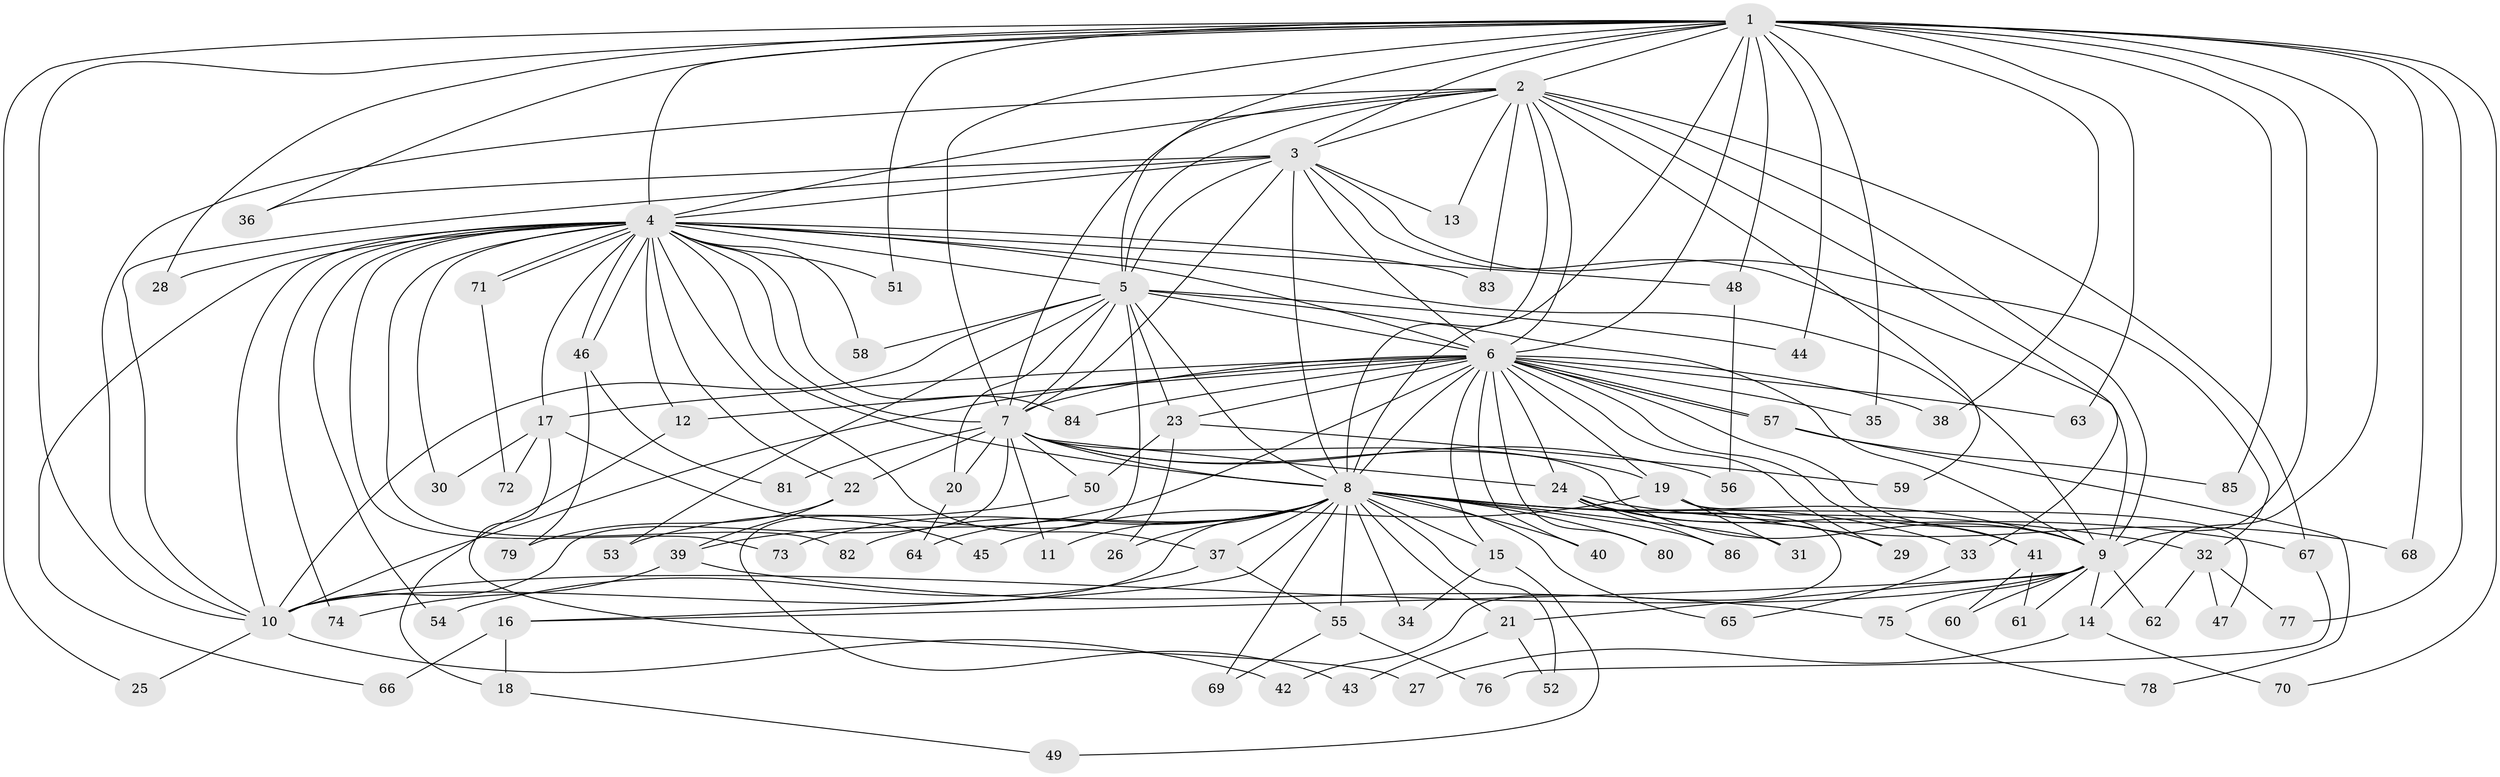 // Generated by graph-tools (version 1.1) at 2025/49/03/09/25 03:49:40]
// undirected, 86 vertices, 197 edges
graph export_dot {
graph [start="1"]
  node [color=gray90,style=filled];
  1;
  2;
  3;
  4;
  5;
  6;
  7;
  8;
  9;
  10;
  11;
  12;
  13;
  14;
  15;
  16;
  17;
  18;
  19;
  20;
  21;
  22;
  23;
  24;
  25;
  26;
  27;
  28;
  29;
  30;
  31;
  32;
  33;
  34;
  35;
  36;
  37;
  38;
  39;
  40;
  41;
  42;
  43;
  44;
  45;
  46;
  47;
  48;
  49;
  50;
  51;
  52;
  53;
  54;
  55;
  56;
  57;
  58;
  59;
  60;
  61;
  62;
  63;
  64;
  65;
  66;
  67;
  68;
  69;
  70;
  71;
  72;
  73;
  74;
  75;
  76;
  77;
  78;
  79;
  80;
  81;
  82;
  83;
  84;
  85;
  86;
  1 -- 2;
  1 -- 3;
  1 -- 4;
  1 -- 5;
  1 -- 6;
  1 -- 7;
  1 -- 8;
  1 -- 9;
  1 -- 10;
  1 -- 14;
  1 -- 25;
  1 -- 28;
  1 -- 35;
  1 -- 36;
  1 -- 38;
  1 -- 44;
  1 -- 48;
  1 -- 51;
  1 -- 63;
  1 -- 68;
  1 -- 70;
  1 -- 77;
  1 -- 85;
  2 -- 3;
  2 -- 4;
  2 -- 5;
  2 -- 6;
  2 -- 7;
  2 -- 8;
  2 -- 9;
  2 -- 10;
  2 -- 13;
  2 -- 33;
  2 -- 59;
  2 -- 67;
  2 -- 83;
  3 -- 4;
  3 -- 5;
  3 -- 6;
  3 -- 7;
  3 -- 8;
  3 -- 9;
  3 -- 10;
  3 -- 13;
  3 -- 32;
  3 -- 36;
  4 -- 5;
  4 -- 6;
  4 -- 7;
  4 -- 8;
  4 -- 9;
  4 -- 10;
  4 -- 12;
  4 -- 17;
  4 -- 22;
  4 -- 28;
  4 -- 30;
  4 -- 37;
  4 -- 46;
  4 -- 46;
  4 -- 48;
  4 -- 51;
  4 -- 54;
  4 -- 58;
  4 -- 66;
  4 -- 71;
  4 -- 71;
  4 -- 73;
  4 -- 74;
  4 -- 82;
  4 -- 83;
  4 -- 84;
  5 -- 6;
  5 -- 7;
  5 -- 8;
  5 -- 9;
  5 -- 10;
  5 -- 20;
  5 -- 23;
  5 -- 43;
  5 -- 44;
  5 -- 53;
  5 -- 58;
  6 -- 7;
  6 -- 8;
  6 -- 9;
  6 -- 10;
  6 -- 12;
  6 -- 15;
  6 -- 17;
  6 -- 19;
  6 -- 23;
  6 -- 24;
  6 -- 29;
  6 -- 35;
  6 -- 38;
  6 -- 39;
  6 -- 40;
  6 -- 41;
  6 -- 57;
  6 -- 57;
  6 -- 63;
  6 -- 80;
  6 -- 84;
  7 -- 8;
  7 -- 9;
  7 -- 10;
  7 -- 11;
  7 -- 19;
  7 -- 20;
  7 -- 22;
  7 -- 24;
  7 -- 50;
  7 -- 56;
  7 -- 81;
  8 -- 9;
  8 -- 10;
  8 -- 11;
  8 -- 15;
  8 -- 16;
  8 -- 21;
  8 -- 26;
  8 -- 31;
  8 -- 32;
  8 -- 33;
  8 -- 34;
  8 -- 37;
  8 -- 40;
  8 -- 52;
  8 -- 55;
  8 -- 64;
  8 -- 65;
  8 -- 69;
  8 -- 73;
  8 -- 80;
  8 -- 82;
  8 -- 86;
  9 -- 10;
  9 -- 14;
  9 -- 16;
  9 -- 21;
  9 -- 60;
  9 -- 61;
  9 -- 62;
  9 -- 75;
  10 -- 25;
  10 -- 42;
  12 -- 18;
  14 -- 27;
  14 -- 70;
  15 -- 34;
  15 -- 49;
  16 -- 18;
  16 -- 66;
  17 -- 27;
  17 -- 30;
  17 -- 45;
  17 -- 72;
  18 -- 49;
  19 -- 31;
  19 -- 45;
  19 -- 47;
  19 -- 68;
  20 -- 64;
  21 -- 43;
  21 -- 52;
  22 -- 39;
  22 -- 79;
  23 -- 26;
  23 -- 50;
  23 -- 59;
  24 -- 29;
  24 -- 41;
  24 -- 42;
  24 -- 67;
  24 -- 86;
  32 -- 47;
  32 -- 62;
  32 -- 77;
  33 -- 65;
  37 -- 54;
  37 -- 55;
  39 -- 74;
  39 -- 75;
  41 -- 60;
  41 -- 61;
  46 -- 79;
  46 -- 81;
  48 -- 56;
  50 -- 53;
  55 -- 69;
  55 -- 76;
  57 -- 78;
  57 -- 85;
  67 -- 76;
  71 -- 72;
  75 -- 78;
}

